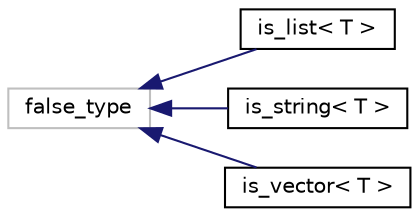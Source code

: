 digraph "Graphical Class Hierarchy"
{
  edge [fontname="Helvetica",fontsize="10",labelfontname="Helvetica",labelfontsize="10"];
  node [fontname="Helvetica",fontsize="10",shape=record];
  rankdir="LR";
  Node4 [label="false_type",height=0.2,width=0.4,color="grey75", fillcolor="white", style="filled"];
  Node4 -> Node0 [dir="back",color="midnightblue",fontsize="10",style="solid",fontname="Helvetica"];
  Node0 [label="is_list\< T \>",height=0.2,width=0.4,color="black", fillcolor="white", style="filled",URL="$structis__list.html"];
  Node4 -> Node6 [dir="back",color="midnightblue",fontsize="10",style="solid",fontname="Helvetica"];
  Node6 [label="is_string\< T \>",height=0.2,width=0.4,color="black", fillcolor="white", style="filled",URL="$structis__string.html"];
  Node4 -> Node7 [dir="back",color="midnightblue",fontsize="10",style="solid",fontname="Helvetica"];
  Node7 [label="is_vector\< T \>",height=0.2,width=0.4,color="black", fillcolor="white", style="filled",URL="$structis__vector.html"];
}
